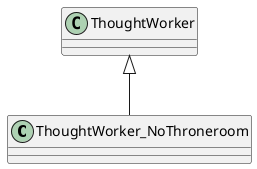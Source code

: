 @startuml
class ThoughtWorker_NoThroneroom {
}
ThoughtWorker <|-- ThoughtWorker_NoThroneroom
@enduml
